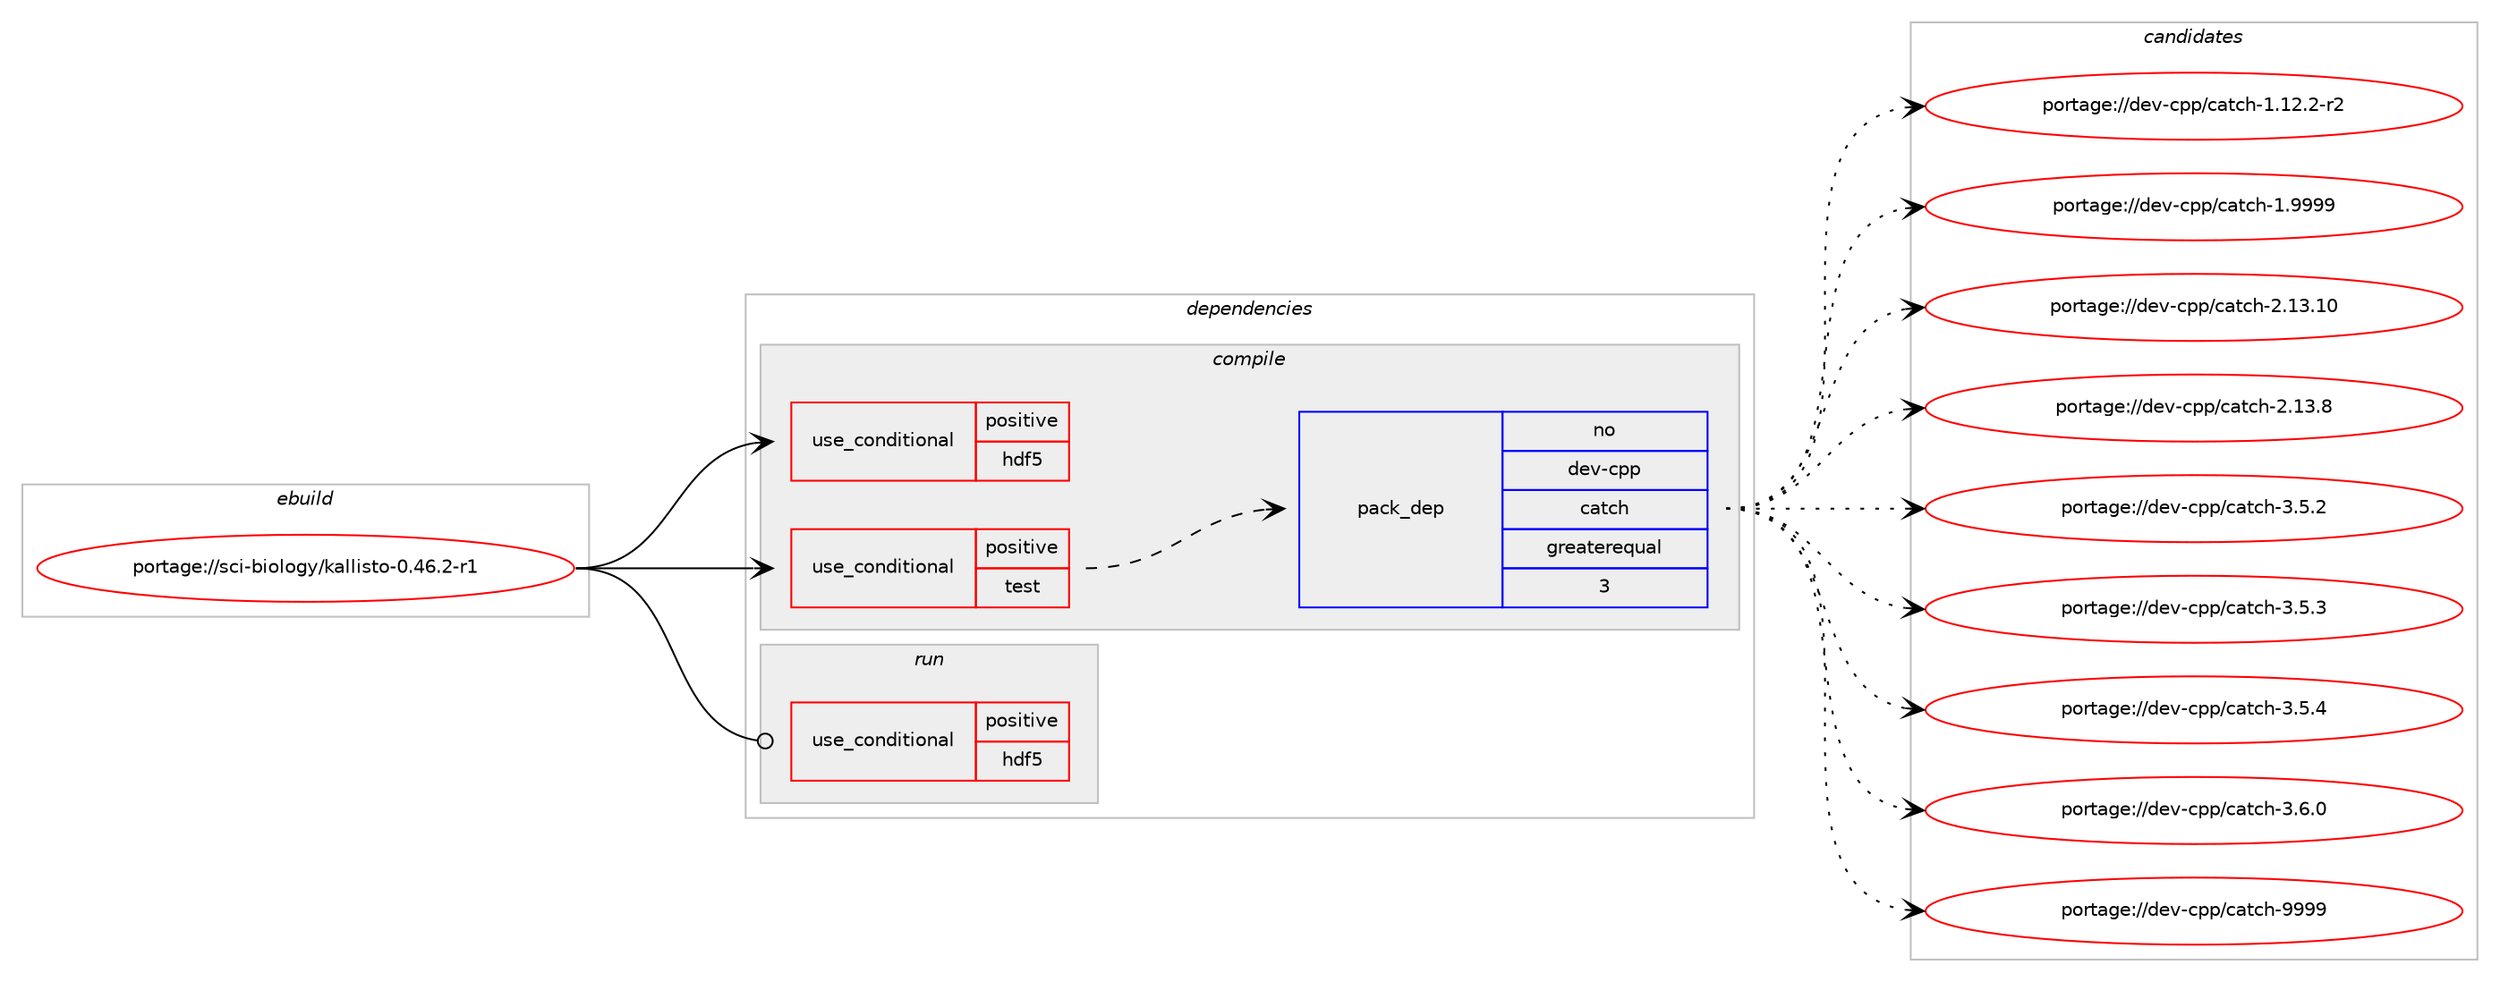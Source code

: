 digraph prolog {

# *************
# Graph options
# *************

newrank=true;
concentrate=true;
compound=true;
graph [rankdir=LR,fontname=Helvetica,fontsize=10,ranksep=1.5];#, ranksep=2.5, nodesep=0.2];
edge  [arrowhead=vee];
node  [fontname=Helvetica,fontsize=10];

# **********
# The ebuild
# **********

subgraph cluster_leftcol {
color=gray;
rank=same;
label=<<i>ebuild</i>>;
id [label="portage://sci-biology/kallisto-0.46.2-r1", color=red, width=4, href="../sci-biology/kallisto-0.46.2-r1.svg"];
}

# ****************
# The dependencies
# ****************

subgraph cluster_midcol {
color=gray;
label=<<i>dependencies</i>>;
subgraph cluster_compile {
fillcolor="#eeeeee";
style=filled;
label=<<i>compile</i>>;
subgraph cond101542 {
dependency198044 [label=<<TABLE BORDER="0" CELLBORDER="1" CELLSPACING="0" CELLPADDING="4"><TR><TD ROWSPAN="3" CELLPADDING="10">use_conditional</TD></TR><TR><TD>positive</TD></TR><TR><TD>hdf5</TD></TR></TABLE>>, shape=none, color=red];
# *** BEGIN UNKNOWN DEPENDENCY TYPE (TODO) ***
# dependency198044 -> package_dependency(portage://sci-biology/kallisto-0.46.2-r1,install,no,sci-libs,hdf5,none,[,,],any_same_slot,[])
# *** END UNKNOWN DEPENDENCY TYPE (TODO) ***

}
id:e -> dependency198044:w [weight=20,style="solid",arrowhead="vee"];
subgraph cond101543 {
dependency198045 [label=<<TABLE BORDER="0" CELLBORDER="1" CELLSPACING="0" CELLPADDING="4"><TR><TD ROWSPAN="3" CELLPADDING="10">use_conditional</TD></TR><TR><TD>positive</TD></TR><TR><TD>test</TD></TR></TABLE>>, shape=none, color=red];
subgraph pack93749 {
dependency198046 [label=<<TABLE BORDER="0" CELLBORDER="1" CELLSPACING="0" CELLPADDING="4" WIDTH="220"><TR><TD ROWSPAN="6" CELLPADDING="30">pack_dep</TD></TR><TR><TD WIDTH="110">no</TD></TR><TR><TD>dev-cpp</TD></TR><TR><TD>catch</TD></TR><TR><TD>greaterequal</TD></TR><TR><TD>3</TD></TR></TABLE>>, shape=none, color=blue];
}
dependency198045:e -> dependency198046:w [weight=20,style="dashed",arrowhead="vee"];
# *** BEGIN UNKNOWN DEPENDENCY TYPE (TODO) ***
# dependency198045 -> package_dependency(portage://sci-biology/kallisto-0.46.2-r1,install,no,sci-libs,hdf5,none,[,,],[],[])
# *** END UNKNOWN DEPENDENCY TYPE (TODO) ***

}
id:e -> dependency198045:w [weight=20,style="solid",arrowhead="vee"];
# *** BEGIN UNKNOWN DEPENDENCY TYPE (TODO) ***
# id -> package_dependency(portage://sci-biology/kallisto-0.46.2-r1,install,no,sci-libs,htslib,none,[,,],any_same_slot,[])
# *** END UNKNOWN DEPENDENCY TYPE (TODO) ***

# *** BEGIN UNKNOWN DEPENDENCY TYPE (TODO) ***
# id -> package_dependency(portage://sci-biology/kallisto-0.46.2-r1,install,no,sys-libs,zlib,none,[,,],any_same_slot,[])
# *** END UNKNOWN DEPENDENCY TYPE (TODO) ***

}
subgraph cluster_compileandrun {
fillcolor="#eeeeee";
style=filled;
label=<<i>compile and run</i>>;
}
subgraph cluster_run {
fillcolor="#eeeeee";
style=filled;
label=<<i>run</i>>;
subgraph cond101544 {
dependency198047 [label=<<TABLE BORDER="0" CELLBORDER="1" CELLSPACING="0" CELLPADDING="4"><TR><TD ROWSPAN="3" CELLPADDING="10">use_conditional</TD></TR><TR><TD>positive</TD></TR><TR><TD>hdf5</TD></TR></TABLE>>, shape=none, color=red];
# *** BEGIN UNKNOWN DEPENDENCY TYPE (TODO) ***
# dependency198047 -> package_dependency(portage://sci-biology/kallisto-0.46.2-r1,run,no,sci-libs,hdf5,none,[,,],any_same_slot,[])
# *** END UNKNOWN DEPENDENCY TYPE (TODO) ***

}
id:e -> dependency198047:w [weight=20,style="solid",arrowhead="odot"];
# *** BEGIN UNKNOWN DEPENDENCY TYPE (TODO) ***
# id -> package_dependency(portage://sci-biology/kallisto-0.46.2-r1,run,no,sci-libs,htslib,none,[,,],any_same_slot,[])
# *** END UNKNOWN DEPENDENCY TYPE (TODO) ***

# *** BEGIN UNKNOWN DEPENDENCY TYPE (TODO) ***
# id -> package_dependency(portage://sci-biology/kallisto-0.46.2-r1,run,no,sys-libs,zlib,none,[,,],any_same_slot,[])
# *** END UNKNOWN DEPENDENCY TYPE (TODO) ***

}
}

# **************
# The candidates
# **************

subgraph cluster_choices {
rank=same;
color=gray;
label=<<i>candidates</i>>;

subgraph choice93749 {
color=black;
nodesep=1;
choice100101118459911211247999711699104454946495046504511450 [label="portage://dev-cpp/catch-1.12.2-r2", color=red, width=4,href="../dev-cpp/catch-1.12.2-r2.svg"];
choice10010111845991121124799971169910445494657575757 [label="portage://dev-cpp/catch-1.9999", color=red, width=4,href="../dev-cpp/catch-1.9999.svg"];
choice1001011184599112112479997116991044550464951464948 [label="portage://dev-cpp/catch-2.13.10", color=red, width=4,href="../dev-cpp/catch-2.13.10.svg"];
choice10010111845991121124799971169910445504649514656 [label="portage://dev-cpp/catch-2.13.8", color=red, width=4,href="../dev-cpp/catch-2.13.8.svg"];
choice100101118459911211247999711699104455146534650 [label="portage://dev-cpp/catch-3.5.2", color=red, width=4,href="../dev-cpp/catch-3.5.2.svg"];
choice100101118459911211247999711699104455146534651 [label="portage://dev-cpp/catch-3.5.3", color=red, width=4,href="../dev-cpp/catch-3.5.3.svg"];
choice100101118459911211247999711699104455146534652 [label="portage://dev-cpp/catch-3.5.4", color=red, width=4,href="../dev-cpp/catch-3.5.4.svg"];
choice100101118459911211247999711699104455146544648 [label="portage://dev-cpp/catch-3.6.0", color=red, width=4,href="../dev-cpp/catch-3.6.0.svg"];
choice1001011184599112112479997116991044557575757 [label="portage://dev-cpp/catch-9999", color=red, width=4,href="../dev-cpp/catch-9999.svg"];
dependency198046:e -> choice100101118459911211247999711699104454946495046504511450:w [style=dotted,weight="100"];
dependency198046:e -> choice10010111845991121124799971169910445494657575757:w [style=dotted,weight="100"];
dependency198046:e -> choice1001011184599112112479997116991044550464951464948:w [style=dotted,weight="100"];
dependency198046:e -> choice10010111845991121124799971169910445504649514656:w [style=dotted,weight="100"];
dependency198046:e -> choice100101118459911211247999711699104455146534650:w [style=dotted,weight="100"];
dependency198046:e -> choice100101118459911211247999711699104455146534651:w [style=dotted,weight="100"];
dependency198046:e -> choice100101118459911211247999711699104455146534652:w [style=dotted,weight="100"];
dependency198046:e -> choice100101118459911211247999711699104455146544648:w [style=dotted,weight="100"];
dependency198046:e -> choice1001011184599112112479997116991044557575757:w [style=dotted,weight="100"];
}
}

}
